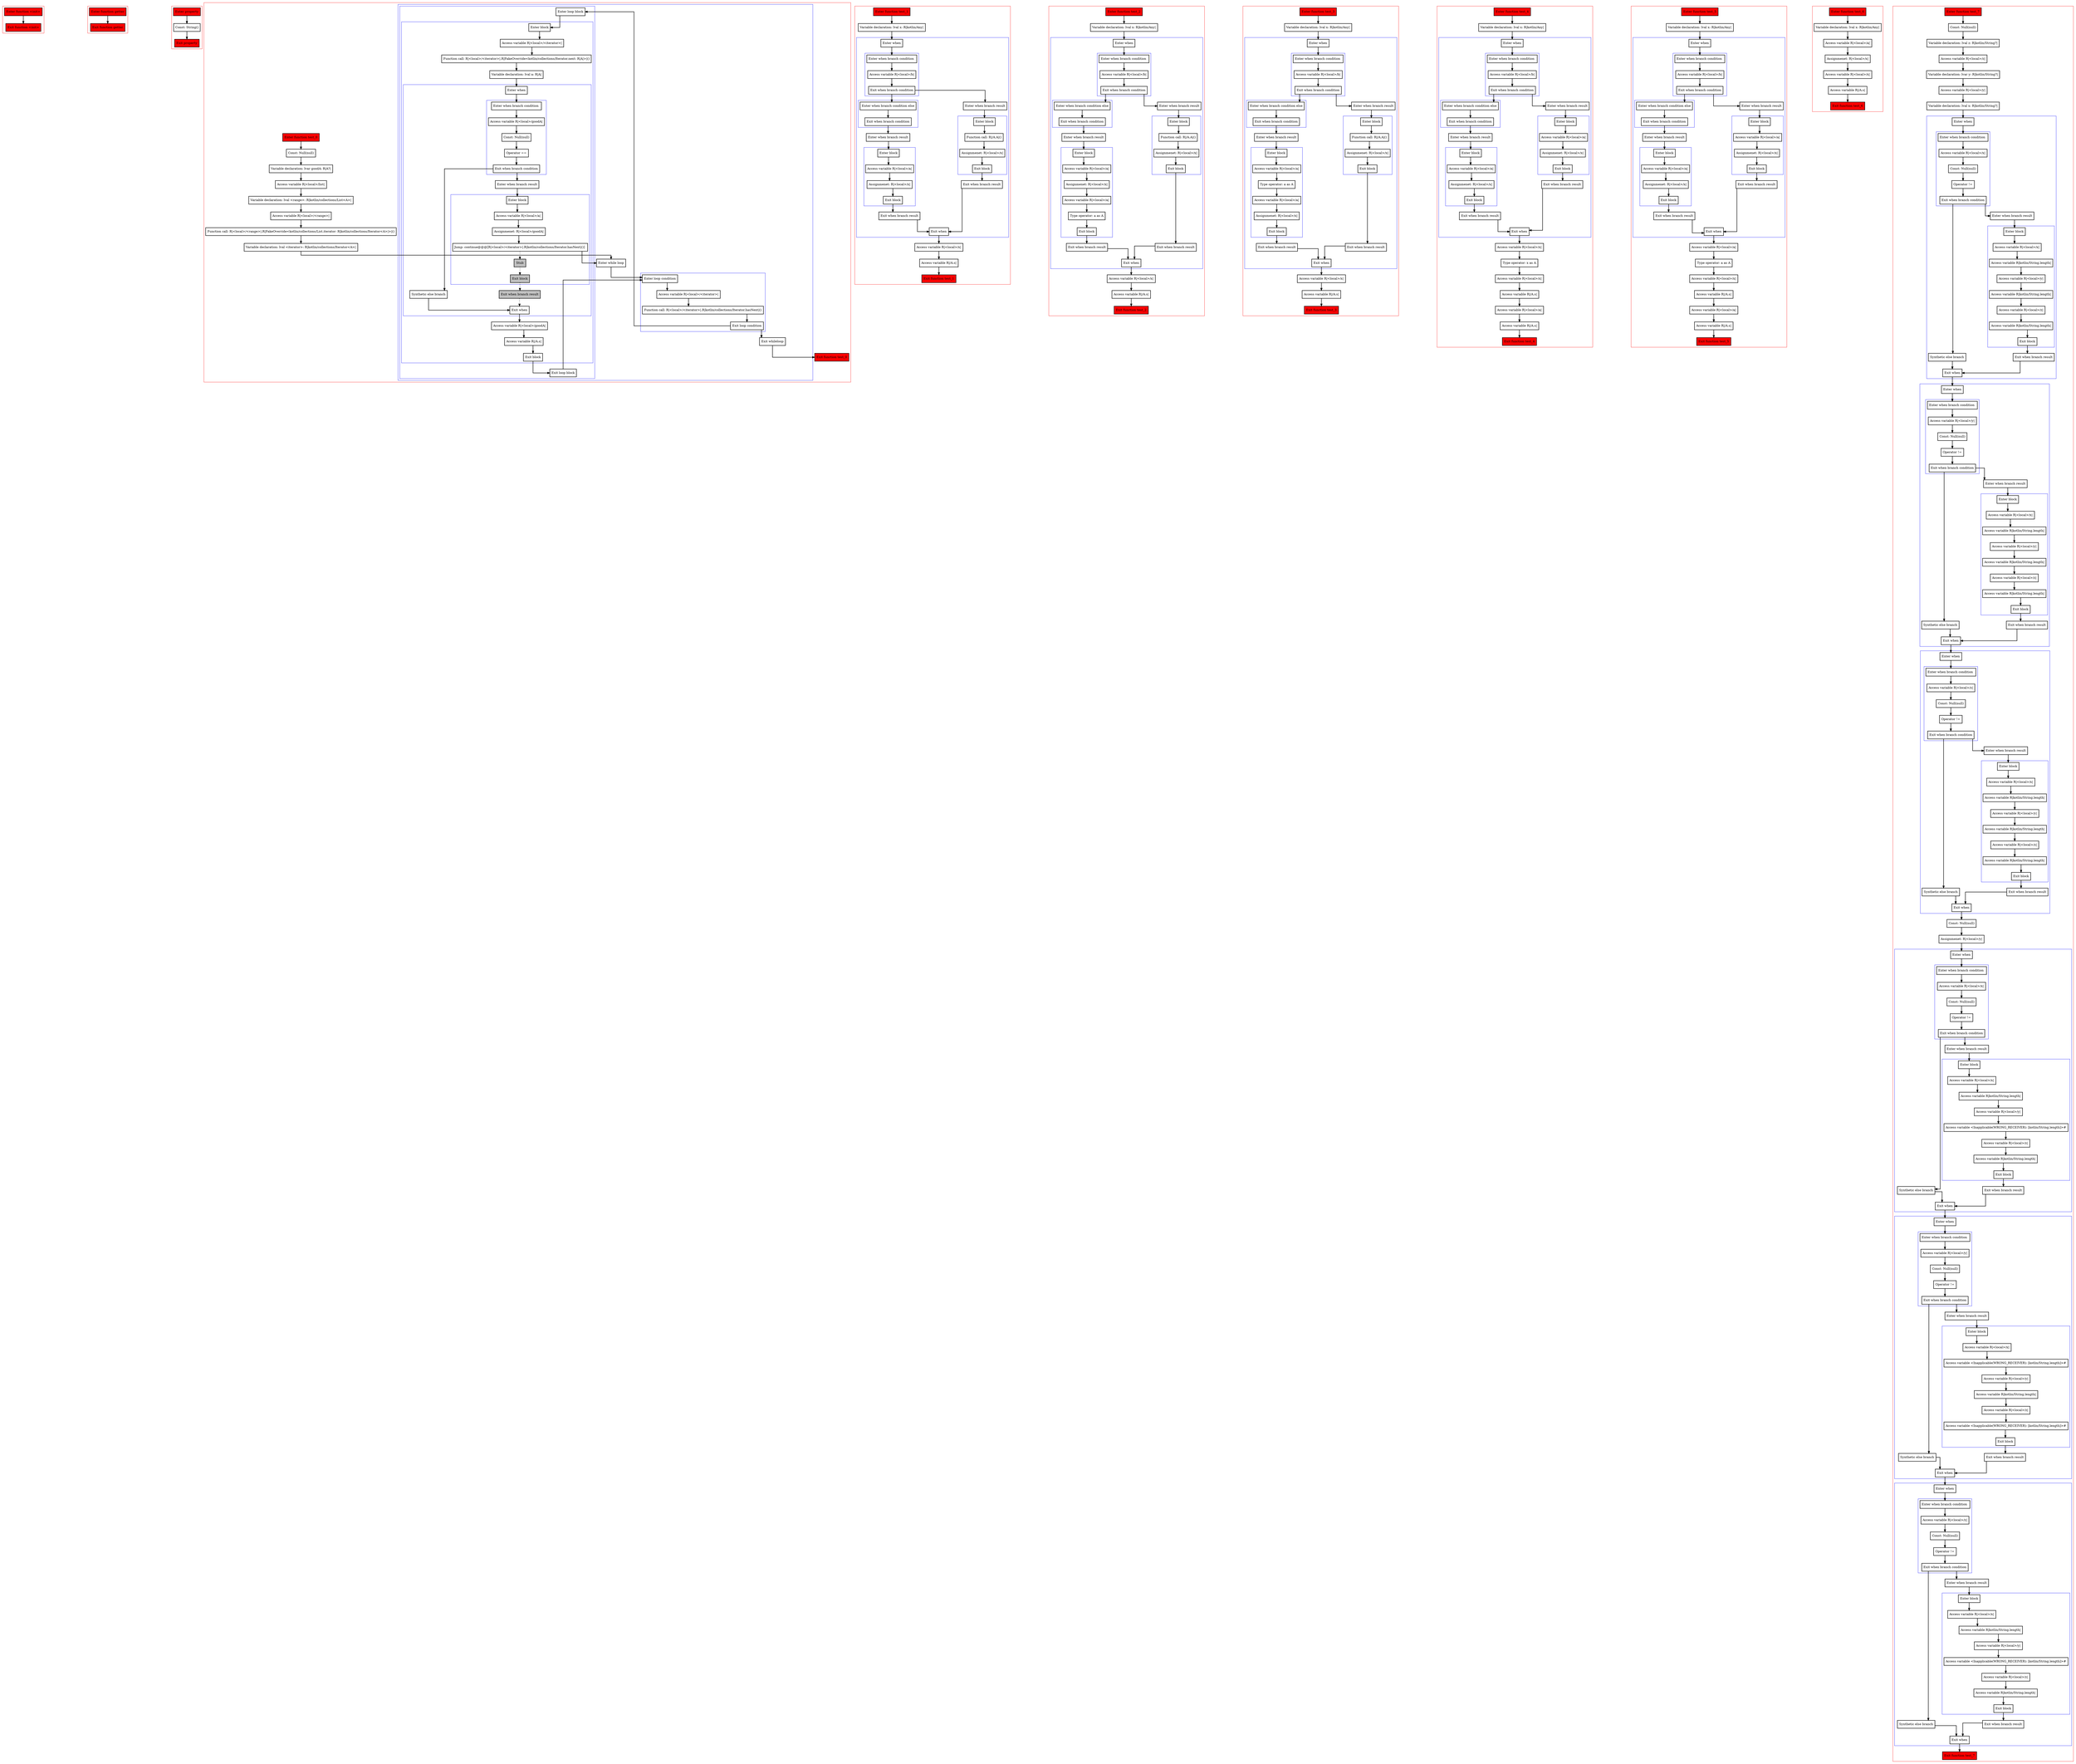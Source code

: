 digraph boundSmartcastsInBranches_kt {
    graph [splines=ortho nodesep=3]
    node [shape=box penwidth=2]
    edge [penwidth=2]

    subgraph cluster_0 {
        color=red
        0 [label="Enter function <init>" style="filled" fillcolor=red];
        1 [label="Exit function <init>" style="filled" fillcolor=red];
    }

    0 -> {1};

    subgraph cluster_1 {
        color=red
        2 [label="Enter function getter" style="filled" fillcolor=red];
        3 [label="Exit function getter" style="filled" fillcolor=red];
    }

    2 -> {3};

    subgraph cluster_2 {
        color=red
        4 [label="Enter property" style="filled" fillcolor=red];
        5 [label="Const: String()"];
        6 [label="Exit property" style="filled" fillcolor=red];
    }

    4 -> {5};
    5 -> {6};

    subgraph cluster_3 {
        color=red
        7 [label="Enter function test_0" style="filled" fillcolor=red];
        8 [label="Const: Null(null)"];
        9 [label="Variable declaration: lvar goodA: R|A?|"];
        10 [label="Access variable R|<local>/list|"];
        11 [label="Variable declaration: lval <range>: R|kotlin/collections/List<A>|"];
        12 [label="Access variable R|<local>/<range>|"];
        13 [label="Function call: R|<local>/<range>|.R|FakeOverride<kotlin/collections/List.iterator: R|kotlin/collections/Iterator<A>|>|()"];
        14 [label="Variable declaration: lval <iterator>: R|kotlin/collections/Iterator<A>|"];
        subgraph cluster_4 {
            color=blue
            15 [label="Enter while loop"];
            subgraph cluster_5 {
                color=blue
                16 [label="Enter loop condition"];
                17 [label="Access variable R|<local>/<iterator>|"];
                18 [label="Function call: R|<local>/<iterator>|.R|kotlin/collections/Iterator.hasNext|()"];
                19 [label="Exit loop condition"];
            }
            subgraph cluster_6 {
                color=blue
                20 [label="Enter loop block"];
                subgraph cluster_7 {
                    color=blue
                    21 [label="Enter block"];
                    22 [label="Access variable R|<local>/<iterator>|"];
                    23 [label="Function call: R|<local>/<iterator>|.R|FakeOverride<kotlin/collections/Iterator.next: R|A|>|()"];
                    24 [label="Variable declaration: lval a: R|A|"];
                    subgraph cluster_8 {
                        color=blue
                        25 [label="Enter when"];
                        subgraph cluster_9 {
                            color=blue
                            26 [label="Enter when branch condition "];
                            27 [label="Access variable R|<local>/goodA|"];
                            28 [label="Const: Null(null)"];
                            29 [label="Operator =="];
                            30 [label="Exit when branch condition"];
                        }
                        31 [label="Synthetic else branch"];
                        32 [label="Enter when branch result"];
                        subgraph cluster_10 {
                            color=blue
                            33 [label="Enter block"];
                            34 [label="Access variable R|<local>/a|"];
                            35 [label="Assignmenet: R|<local>/goodA|"];
                            36 [label="Jump: continue@@@[R|<local>/<iterator>|.R|kotlin/collections/Iterator.hasNext|()] "];
                            37 [label="Stub" style="filled" fillcolor=gray];
                            38 [label="Exit block" style="filled" fillcolor=gray];
                        }
                        39 [label="Exit when branch result" style="filled" fillcolor=gray];
                        40 [label="Exit when"];
                    }
                    41 [label="Access variable R|<local>/goodA|"];
                    42 [label="Access variable R|/A.s|"];
                    43 [label="Exit block"];
                }
                44 [label="Exit loop block"];
            }
            45 [label="Exit whileloop"];
        }
        46 [label="Exit function test_0" style="filled" fillcolor=red];
    }

    7 -> {8};
    8 -> {9};
    9 -> {10};
    10 -> {11};
    11 -> {12};
    12 -> {13};
    13 -> {14};
    14 -> {15};
    15 -> {16};
    16 -> {17};
    17 -> {18};
    18 -> {19};
    19 -> {45 20};
    20 -> {21};
    21 -> {22};
    22 -> {23};
    23 -> {24};
    24 -> {25};
    25 -> {26};
    26 -> {27};
    27 -> {28};
    28 -> {29};
    29 -> {30};
    30 -> {32 31};
    31 -> {40};
    32 -> {33};
    33 -> {34};
    34 -> {35};
    35 -> {36};
    36 -> {15};
    36 -> {37} [style=dotted];
    37 -> {38} [style=dotted];
    38 -> {39} [style=dotted];
    39 -> {40} [style=dotted];
    40 -> {41};
    41 -> {42};
    42 -> {43};
    43 -> {44};
    44 -> {16};
    45 -> {46};

    subgraph cluster_11 {
        color=red
        47 [label="Enter function test_1" style="filled" fillcolor=red];
        48 [label="Variable declaration: lval x: R|kotlin/Any|"];
        subgraph cluster_12 {
            color=blue
            49 [label="Enter when"];
            subgraph cluster_13 {
                color=blue
                50 [label="Enter when branch condition "];
                51 [label="Access variable R|<local>/b|"];
                52 [label="Exit when branch condition"];
            }
            subgraph cluster_14 {
                color=blue
                53 [label="Enter when branch condition else"];
                54 [label="Exit when branch condition"];
            }
            55 [label="Enter when branch result"];
            subgraph cluster_15 {
                color=blue
                56 [label="Enter block"];
                57 [label="Access variable R|<local>/a|"];
                58 [label="Assignmenet: R|<local>/x|"];
                59 [label="Exit block"];
            }
            60 [label="Exit when branch result"];
            61 [label="Enter when branch result"];
            subgraph cluster_16 {
                color=blue
                62 [label="Enter block"];
                63 [label="Function call: R|/A.A|()"];
                64 [label="Assignmenet: R|<local>/x|"];
                65 [label="Exit block"];
            }
            66 [label="Exit when branch result"];
            67 [label="Exit when"];
        }
        68 [label="Access variable R|<local>/x|"];
        69 [label="Access variable R|/A.s|"];
        70 [label="Exit function test_1" style="filled" fillcolor=red];
    }

    47 -> {48};
    48 -> {49};
    49 -> {50};
    50 -> {51};
    51 -> {52};
    52 -> {61 53};
    53 -> {54};
    54 -> {55};
    55 -> {56};
    56 -> {57};
    57 -> {58};
    58 -> {59};
    59 -> {60};
    60 -> {67};
    61 -> {62};
    62 -> {63};
    63 -> {64};
    64 -> {65};
    65 -> {66};
    66 -> {67};
    67 -> {68};
    68 -> {69};
    69 -> {70};

    subgraph cluster_17 {
        color=red
        71 [label="Enter function test_2" style="filled" fillcolor=red];
        72 [label="Variable declaration: lval x: R|kotlin/Any|"];
        subgraph cluster_18 {
            color=blue
            73 [label="Enter when"];
            subgraph cluster_19 {
                color=blue
                74 [label="Enter when branch condition "];
                75 [label="Access variable R|<local>/b|"];
                76 [label="Exit when branch condition"];
            }
            subgraph cluster_20 {
                color=blue
                77 [label="Enter when branch condition else"];
                78 [label="Exit when branch condition"];
            }
            79 [label="Enter when branch result"];
            subgraph cluster_21 {
                color=blue
                80 [label="Enter block"];
                81 [label="Access variable R|<local>/a|"];
                82 [label="Assignmenet: R|<local>/x|"];
                83 [label="Access variable R|<local>/a|"];
                84 [label="Type operator: a as A"];
                85 [label="Exit block"];
            }
            86 [label="Exit when branch result"];
            87 [label="Enter when branch result"];
            subgraph cluster_22 {
                color=blue
                88 [label="Enter block"];
                89 [label="Function call: R|/A.A|()"];
                90 [label="Assignmenet: R|<local>/x|"];
                91 [label="Exit block"];
            }
            92 [label="Exit when branch result"];
            93 [label="Exit when"];
        }
        94 [label="Access variable R|<local>/x|"];
        95 [label="Access variable R|/A.s|"];
        96 [label="Exit function test_2" style="filled" fillcolor=red];
    }

    71 -> {72};
    72 -> {73};
    73 -> {74};
    74 -> {75};
    75 -> {76};
    76 -> {87 77};
    77 -> {78};
    78 -> {79};
    79 -> {80};
    80 -> {81};
    81 -> {82};
    82 -> {83};
    83 -> {84};
    84 -> {85};
    85 -> {86};
    86 -> {93};
    87 -> {88};
    88 -> {89};
    89 -> {90};
    90 -> {91};
    91 -> {92};
    92 -> {93};
    93 -> {94};
    94 -> {95};
    95 -> {96};

    subgraph cluster_23 {
        color=red
        97 [label="Enter function test_3" style="filled" fillcolor=red];
        98 [label="Variable declaration: lval x: R|kotlin/Any|"];
        subgraph cluster_24 {
            color=blue
            99 [label="Enter when"];
            subgraph cluster_25 {
                color=blue
                100 [label="Enter when branch condition "];
                101 [label="Access variable R|<local>/b|"];
                102 [label="Exit when branch condition"];
            }
            subgraph cluster_26 {
                color=blue
                103 [label="Enter when branch condition else"];
                104 [label="Exit when branch condition"];
            }
            105 [label="Enter when branch result"];
            subgraph cluster_27 {
                color=blue
                106 [label="Enter block"];
                107 [label="Access variable R|<local>/a|"];
                108 [label="Type operator: a as A"];
                109 [label="Access variable R|<local>/a|"];
                110 [label="Assignmenet: R|<local>/x|"];
                111 [label="Exit block"];
            }
            112 [label="Exit when branch result"];
            113 [label="Enter when branch result"];
            subgraph cluster_28 {
                color=blue
                114 [label="Enter block"];
                115 [label="Function call: R|/A.A|()"];
                116 [label="Assignmenet: R|<local>/x|"];
                117 [label="Exit block"];
            }
            118 [label="Exit when branch result"];
            119 [label="Exit when"];
        }
        120 [label="Access variable R|<local>/x|"];
        121 [label="Access variable R|/A.s|"];
        122 [label="Exit function test_3" style="filled" fillcolor=red];
    }

    97 -> {98};
    98 -> {99};
    99 -> {100};
    100 -> {101};
    101 -> {102};
    102 -> {113 103};
    103 -> {104};
    104 -> {105};
    105 -> {106};
    106 -> {107};
    107 -> {108};
    108 -> {109};
    109 -> {110};
    110 -> {111};
    111 -> {112};
    112 -> {119};
    113 -> {114};
    114 -> {115};
    115 -> {116};
    116 -> {117};
    117 -> {118};
    118 -> {119};
    119 -> {120};
    120 -> {121};
    121 -> {122};

    subgraph cluster_29 {
        color=red
        123 [label="Enter function test_4" style="filled" fillcolor=red];
        124 [label="Variable declaration: lval x: R|kotlin/Any|"];
        subgraph cluster_30 {
            color=blue
            125 [label="Enter when"];
            subgraph cluster_31 {
                color=blue
                126 [label="Enter when branch condition "];
                127 [label="Access variable R|<local>/b|"];
                128 [label="Exit when branch condition"];
            }
            subgraph cluster_32 {
                color=blue
                129 [label="Enter when branch condition else"];
                130 [label="Exit when branch condition"];
            }
            131 [label="Enter when branch result"];
            subgraph cluster_33 {
                color=blue
                132 [label="Enter block"];
                133 [label="Access variable R|<local>/a|"];
                134 [label="Assignmenet: R|<local>/x|"];
                135 [label="Exit block"];
            }
            136 [label="Exit when branch result"];
            137 [label="Enter when branch result"];
            subgraph cluster_34 {
                color=blue
                138 [label="Enter block"];
                139 [label="Access variable R|<local>/a|"];
                140 [label="Assignmenet: R|<local>/x|"];
                141 [label="Exit block"];
            }
            142 [label="Exit when branch result"];
            143 [label="Exit when"];
        }
        144 [label="Access variable R|<local>/x|"];
        145 [label="Type operator: x as A"];
        146 [label="Access variable R|<local>/x|"];
        147 [label="Access variable R|/A.s|"];
        148 [label="Access variable R|<local>/a|"];
        149 [label="Access variable R|/A.s|"];
        150 [label="Exit function test_4" style="filled" fillcolor=red];
    }

    123 -> {124};
    124 -> {125};
    125 -> {126};
    126 -> {127};
    127 -> {128};
    128 -> {137 129};
    129 -> {130};
    130 -> {131};
    131 -> {132};
    132 -> {133};
    133 -> {134};
    134 -> {135};
    135 -> {136};
    136 -> {143};
    137 -> {138};
    138 -> {139};
    139 -> {140};
    140 -> {141};
    141 -> {142};
    142 -> {143};
    143 -> {144};
    144 -> {145};
    145 -> {146};
    146 -> {147};
    147 -> {148};
    148 -> {149};
    149 -> {150};

    subgraph cluster_35 {
        color=red
        151 [label="Enter function test_5" style="filled" fillcolor=red];
        152 [label="Variable declaration: lval x: R|kotlin/Any|"];
        subgraph cluster_36 {
            color=blue
            153 [label="Enter when"];
            subgraph cluster_37 {
                color=blue
                154 [label="Enter when branch condition "];
                155 [label="Access variable R|<local>/b|"];
                156 [label="Exit when branch condition"];
            }
            subgraph cluster_38 {
                color=blue
                157 [label="Enter when branch condition else"];
                158 [label="Exit when branch condition"];
            }
            159 [label="Enter when branch result"];
            subgraph cluster_39 {
                color=blue
                160 [label="Enter block"];
                161 [label="Access variable R|<local>/a|"];
                162 [label="Assignmenet: R|<local>/x|"];
                163 [label="Exit block"];
            }
            164 [label="Exit when branch result"];
            165 [label="Enter when branch result"];
            subgraph cluster_40 {
                color=blue
                166 [label="Enter block"];
                167 [label="Access variable R|<local>/a|"];
                168 [label="Assignmenet: R|<local>/x|"];
                169 [label="Exit block"];
            }
            170 [label="Exit when branch result"];
            171 [label="Exit when"];
        }
        172 [label="Access variable R|<local>/a|"];
        173 [label="Type operator: a as A"];
        174 [label="Access variable R|<local>/x|"];
        175 [label="Access variable R|/A.s|"];
        176 [label="Access variable R|<local>/a|"];
        177 [label="Access variable R|/A.s|"];
        178 [label="Exit function test_5" style="filled" fillcolor=red];
    }

    151 -> {152};
    152 -> {153};
    153 -> {154};
    154 -> {155};
    155 -> {156};
    156 -> {165 157};
    157 -> {158};
    158 -> {159};
    159 -> {160};
    160 -> {161};
    161 -> {162};
    162 -> {163};
    163 -> {164};
    164 -> {171};
    165 -> {166};
    166 -> {167};
    167 -> {168};
    168 -> {169};
    169 -> {170};
    170 -> {171};
    171 -> {172};
    172 -> {173};
    173 -> {174};
    174 -> {175};
    175 -> {176};
    176 -> {177};
    177 -> {178};

    subgraph cluster_41 {
        color=red
        179 [label="Enter function test_6" style="filled" fillcolor=red];
        180 [label="Variable declaration: lval x: R|kotlin/Any|"];
        181 [label="Access variable R|<local>/a|"];
        182 [label="Assignmenet: R|<local>/x|"];
        183 [label="Access variable R|<local>/x|"];
        184 [label="Access variable R|/A.s|"];
        185 [label="Exit function test_6" style="filled" fillcolor=red];
    }

    179 -> {180};
    180 -> {181};
    181 -> {182};
    182 -> {183};
    183 -> {184};
    184 -> {185};

    subgraph cluster_42 {
        color=red
        186 [label="Enter function test_7" style="filled" fillcolor=red];
        187 [label="Const: Null(null)"];
        188 [label="Variable declaration: lval z: R|kotlin/String?|"];
        189 [label="Access variable R|<local>/z|"];
        190 [label="Variable declaration: lvar y: R|kotlin/String?|"];
        191 [label="Access variable R|<local>/y|"];
        192 [label="Variable declaration: lval x: R|kotlin/String?|"];
        subgraph cluster_43 {
            color=blue
            193 [label="Enter when"];
            subgraph cluster_44 {
                color=blue
                194 [label="Enter when branch condition "];
                195 [label="Access variable R|<local>/x|"];
                196 [label="Const: Null(null)"];
                197 [label="Operator !="];
                198 [label="Exit when branch condition"];
            }
            199 [label="Synthetic else branch"];
            200 [label="Enter when branch result"];
            subgraph cluster_45 {
                color=blue
                201 [label="Enter block"];
                202 [label="Access variable R|<local>/x|"];
                203 [label="Access variable R|kotlin/String.length|"];
                204 [label="Access variable R|<local>/y|"];
                205 [label="Access variable R|kotlin/String.length|"];
                206 [label="Access variable R|<local>/z|"];
                207 [label="Access variable R|kotlin/String.length|"];
                208 [label="Exit block"];
            }
            209 [label="Exit when branch result"];
            210 [label="Exit when"];
        }
        subgraph cluster_46 {
            color=blue
            211 [label="Enter when"];
            subgraph cluster_47 {
                color=blue
                212 [label="Enter when branch condition "];
                213 [label="Access variable R|<local>/y|"];
                214 [label="Const: Null(null)"];
                215 [label="Operator !="];
                216 [label="Exit when branch condition"];
            }
            217 [label="Synthetic else branch"];
            218 [label="Enter when branch result"];
            subgraph cluster_48 {
                color=blue
                219 [label="Enter block"];
                220 [label="Access variable R|<local>/x|"];
                221 [label="Access variable R|kotlin/String.length|"];
                222 [label="Access variable R|<local>/y|"];
                223 [label="Access variable R|kotlin/String.length|"];
                224 [label="Access variable R|<local>/z|"];
                225 [label="Access variable R|kotlin/String.length|"];
                226 [label="Exit block"];
            }
            227 [label="Exit when branch result"];
            228 [label="Exit when"];
        }
        subgraph cluster_49 {
            color=blue
            229 [label="Enter when"];
            subgraph cluster_50 {
                color=blue
                230 [label="Enter when branch condition "];
                231 [label="Access variable R|<local>/z|"];
                232 [label="Const: Null(null)"];
                233 [label="Operator !="];
                234 [label="Exit when branch condition"];
            }
            235 [label="Synthetic else branch"];
            236 [label="Enter when branch result"];
            subgraph cluster_51 {
                color=blue
                237 [label="Enter block"];
                238 [label="Access variable R|<local>/x|"];
                239 [label="Access variable R|kotlin/String.length|"];
                240 [label="Access variable R|<local>/y|"];
                241 [label="Access variable R|kotlin/String.length|"];
                242 [label="Access variable R|<local>/z|"];
                243 [label="Access variable R|kotlin/String.length|"];
                244 [label="Exit block"];
            }
            245 [label="Exit when branch result"];
            246 [label="Exit when"];
        }
        247 [label="Const: Null(null)"];
        248 [label="Assignmenet: R|<local>/y|"];
        subgraph cluster_52 {
            color=blue
            249 [label="Enter when"];
            subgraph cluster_53 {
                color=blue
                250 [label="Enter when branch condition "];
                251 [label="Access variable R|<local>/x|"];
                252 [label="Const: Null(null)"];
                253 [label="Operator !="];
                254 [label="Exit when branch condition"];
            }
            255 [label="Synthetic else branch"];
            256 [label="Enter when branch result"];
            subgraph cluster_54 {
                color=blue
                257 [label="Enter block"];
                258 [label="Access variable R|<local>/x|"];
                259 [label="Access variable R|kotlin/String.length|"];
                260 [label="Access variable R|<local>/y|"];
                261 [label="Access variable <Inapplicable(WRONG_RECEIVER): [kotlin/String.length]>#"];
                262 [label="Access variable R|<local>/z|"];
                263 [label="Access variable R|kotlin/String.length|"];
                264 [label="Exit block"];
            }
            265 [label="Exit when branch result"];
            266 [label="Exit when"];
        }
        subgraph cluster_55 {
            color=blue
            267 [label="Enter when"];
            subgraph cluster_56 {
                color=blue
                268 [label="Enter when branch condition "];
                269 [label="Access variable R|<local>/y|"];
                270 [label="Const: Null(null)"];
                271 [label="Operator !="];
                272 [label="Exit when branch condition"];
            }
            273 [label="Synthetic else branch"];
            274 [label="Enter when branch result"];
            subgraph cluster_57 {
                color=blue
                275 [label="Enter block"];
                276 [label="Access variable R|<local>/x|"];
                277 [label="Access variable <Inapplicable(WRONG_RECEIVER): [kotlin/String.length]>#"];
                278 [label="Access variable R|<local>/y|"];
                279 [label="Access variable R|kotlin/String.length|"];
                280 [label="Access variable R|<local>/z|"];
                281 [label="Access variable <Inapplicable(WRONG_RECEIVER): [kotlin/String.length]>#"];
                282 [label="Exit block"];
            }
            283 [label="Exit when branch result"];
            284 [label="Exit when"];
        }
        subgraph cluster_58 {
            color=blue
            285 [label="Enter when"];
            subgraph cluster_59 {
                color=blue
                286 [label="Enter when branch condition "];
                287 [label="Access variable R|<local>/z|"];
                288 [label="Const: Null(null)"];
                289 [label="Operator !="];
                290 [label="Exit when branch condition"];
            }
            291 [label="Synthetic else branch"];
            292 [label="Enter when branch result"];
            subgraph cluster_60 {
                color=blue
                293 [label="Enter block"];
                294 [label="Access variable R|<local>/x|"];
                295 [label="Access variable R|kotlin/String.length|"];
                296 [label="Access variable R|<local>/y|"];
                297 [label="Access variable <Inapplicable(WRONG_RECEIVER): [kotlin/String.length]>#"];
                298 [label="Access variable R|<local>/z|"];
                299 [label="Access variable R|kotlin/String.length|"];
                300 [label="Exit block"];
            }
            301 [label="Exit when branch result"];
            302 [label="Exit when"];
        }
        303 [label="Exit function test_7" style="filled" fillcolor=red];
    }

    186 -> {187};
    187 -> {188};
    188 -> {189};
    189 -> {190};
    190 -> {191};
    191 -> {192};
    192 -> {193};
    193 -> {194};
    194 -> {195};
    195 -> {196};
    196 -> {197};
    197 -> {198};
    198 -> {200 199};
    199 -> {210};
    200 -> {201};
    201 -> {202};
    202 -> {203};
    203 -> {204};
    204 -> {205};
    205 -> {206};
    206 -> {207};
    207 -> {208};
    208 -> {209};
    209 -> {210};
    210 -> {211};
    211 -> {212};
    212 -> {213};
    213 -> {214};
    214 -> {215};
    215 -> {216};
    216 -> {218 217};
    217 -> {228};
    218 -> {219};
    219 -> {220};
    220 -> {221};
    221 -> {222};
    222 -> {223};
    223 -> {224};
    224 -> {225};
    225 -> {226};
    226 -> {227};
    227 -> {228};
    228 -> {229};
    229 -> {230};
    230 -> {231};
    231 -> {232};
    232 -> {233};
    233 -> {234};
    234 -> {236 235};
    235 -> {246};
    236 -> {237};
    237 -> {238};
    238 -> {239};
    239 -> {240};
    240 -> {241};
    241 -> {242};
    242 -> {243};
    243 -> {244};
    244 -> {245};
    245 -> {246};
    246 -> {247};
    247 -> {248};
    248 -> {249};
    249 -> {250};
    250 -> {251};
    251 -> {252};
    252 -> {253};
    253 -> {254};
    254 -> {256 255};
    255 -> {266};
    256 -> {257};
    257 -> {258};
    258 -> {259};
    259 -> {260};
    260 -> {261};
    261 -> {262};
    262 -> {263};
    263 -> {264};
    264 -> {265};
    265 -> {266};
    266 -> {267};
    267 -> {268};
    268 -> {269};
    269 -> {270};
    270 -> {271};
    271 -> {272};
    272 -> {274 273};
    273 -> {284};
    274 -> {275};
    275 -> {276};
    276 -> {277};
    277 -> {278};
    278 -> {279};
    279 -> {280};
    280 -> {281};
    281 -> {282};
    282 -> {283};
    283 -> {284};
    284 -> {285};
    285 -> {286};
    286 -> {287};
    287 -> {288};
    288 -> {289};
    289 -> {290};
    290 -> {292 291};
    291 -> {302};
    292 -> {293};
    293 -> {294};
    294 -> {295};
    295 -> {296};
    296 -> {297};
    297 -> {298};
    298 -> {299};
    299 -> {300};
    300 -> {301};
    301 -> {302};
    302 -> {303};

}

